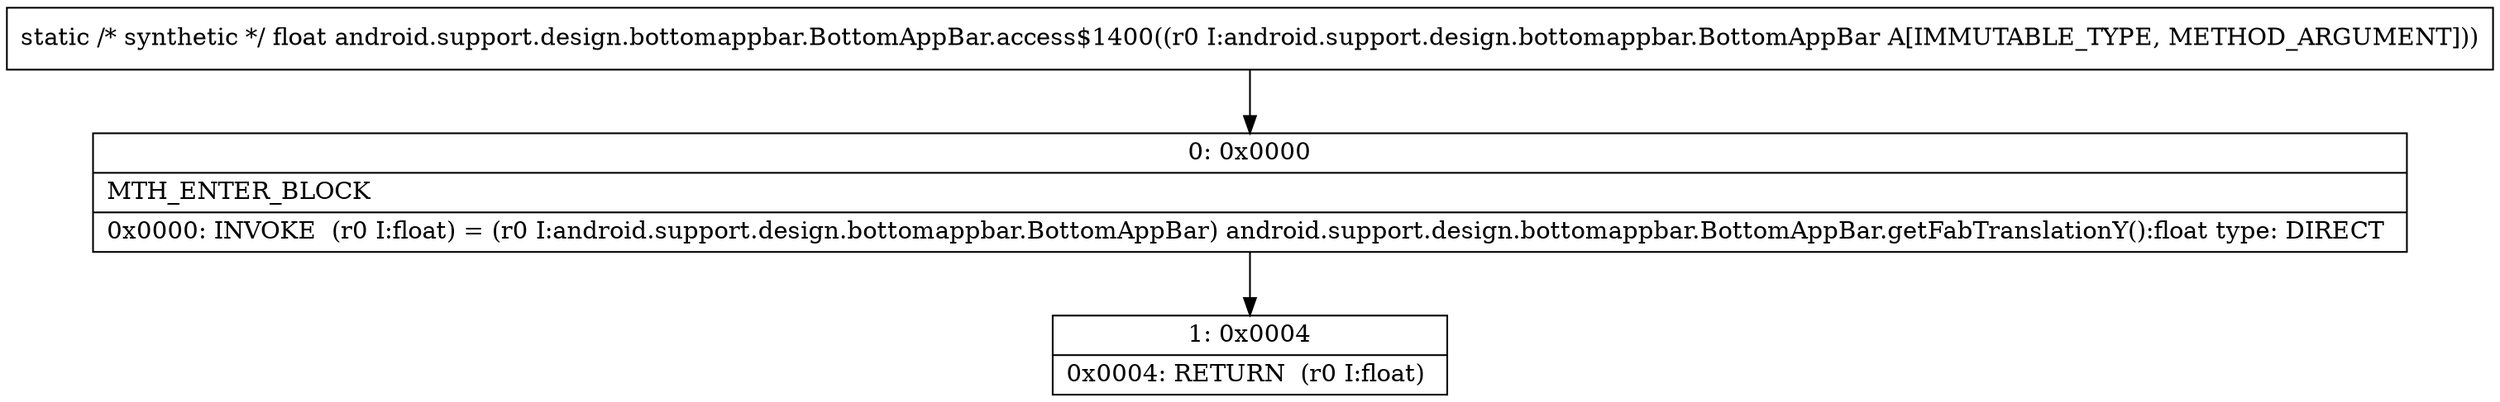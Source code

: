 digraph "CFG forandroid.support.design.bottomappbar.BottomAppBar.access$1400(Landroid\/support\/design\/bottomappbar\/BottomAppBar;)F" {
Node_0 [shape=record,label="{0\:\ 0x0000|MTH_ENTER_BLOCK\l|0x0000: INVOKE  (r0 I:float) = (r0 I:android.support.design.bottomappbar.BottomAppBar) android.support.design.bottomappbar.BottomAppBar.getFabTranslationY():float type: DIRECT \l}"];
Node_1 [shape=record,label="{1\:\ 0x0004|0x0004: RETURN  (r0 I:float) \l}"];
MethodNode[shape=record,label="{static \/* synthetic *\/ float android.support.design.bottomappbar.BottomAppBar.access$1400((r0 I:android.support.design.bottomappbar.BottomAppBar A[IMMUTABLE_TYPE, METHOD_ARGUMENT])) }"];
MethodNode -> Node_0;
Node_0 -> Node_1;
}

